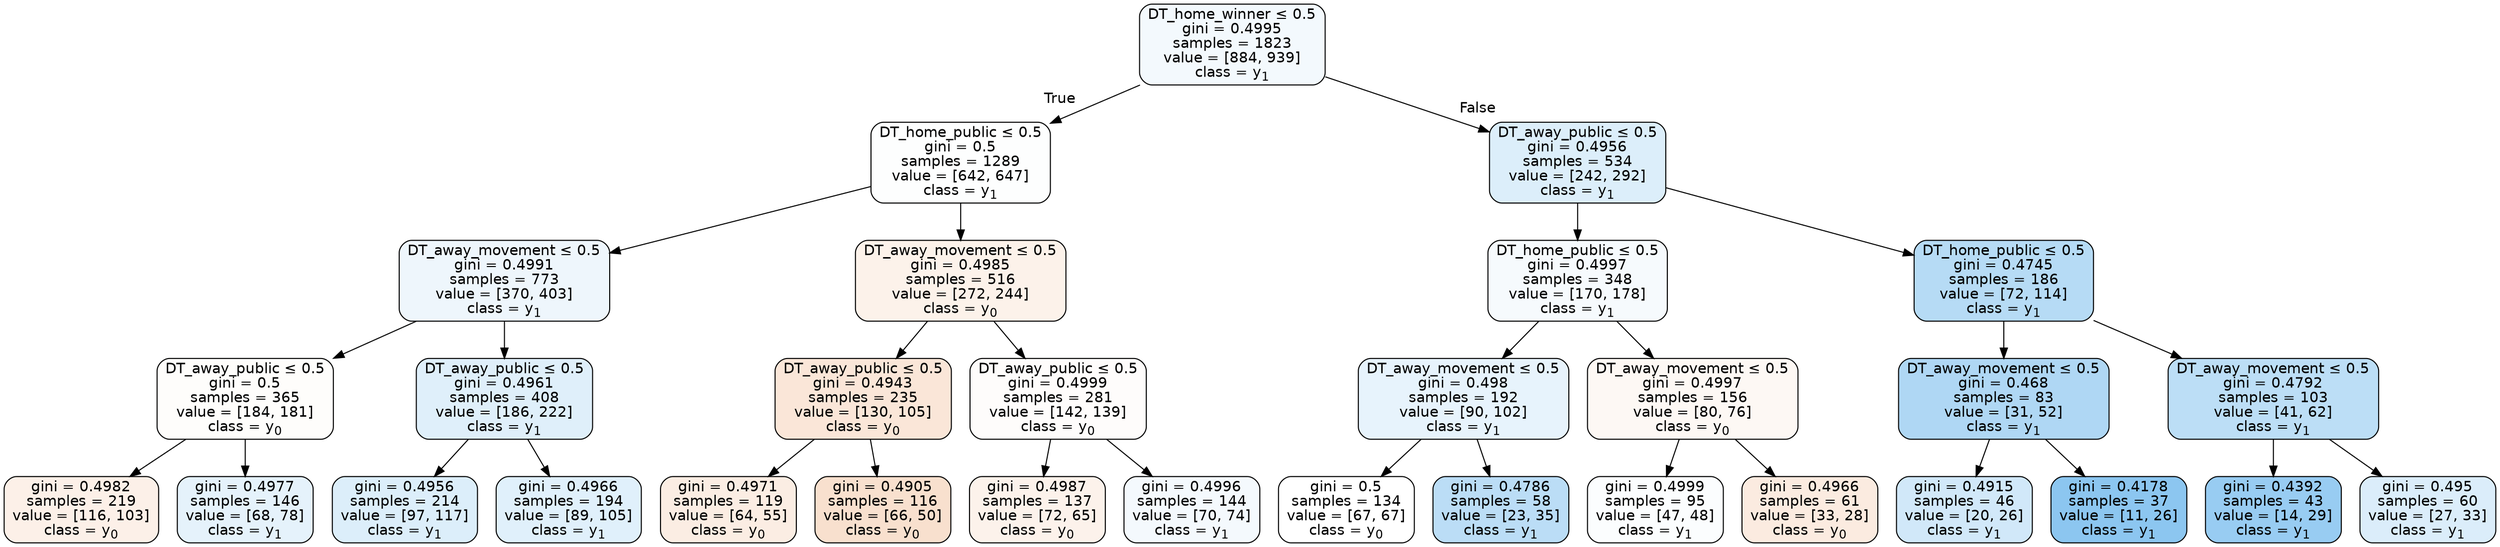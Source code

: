 digraph Tree {
node [shape=box, style="filled, rounded", color="black", fontname=helvetica] ;
edge [fontname=helvetica] ;
0 [label=<DT_home_winner &le; 0.5<br/>gini = 0.4995<br/>samples = 1823<br/>value = [884, 939]<br/>class = y<SUB>1</SUB>>, fillcolor="#399de50f"] ;
1 [label=<DT_home_public &le; 0.5<br/>gini = 0.5<br/>samples = 1289<br/>value = [642, 647]<br/>class = y<SUB>1</SUB>>, fillcolor="#399de502"] ;
0 -> 1 [labeldistance=2.5, labelangle=45, headlabel="True"] ;
2 [label=<DT_away_movement &le; 0.5<br/>gini = 0.4991<br/>samples = 773<br/>value = [370, 403]<br/>class = y<SUB>1</SUB>>, fillcolor="#399de515"] ;
1 -> 2 ;
3 [label=<DT_away_public &le; 0.5<br/>gini = 0.5<br/>samples = 365<br/>value = [184, 181]<br/>class = y<SUB>0</SUB>>, fillcolor="#e5813904"] ;
2 -> 3 ;
4 [label=<gini = 0.4982<br/>samples = 219<br/>value = [116, 103]<br/>class = y<SUB>0</SUB>>, fillcolor="#e581391d"] ;
3 -> 4 ;
5 [label=<gini = 0.4977<br/>samples = 146<br/>value = [68, 78]<br/>class = y<SUB>1</SUB>>, fillcolor="#399de521"] ;
3 -> 5 ;
6 [label=<DT_away_public &le; 0.5<br/>gini = 0.4961<br/>samples = 408<br/>value = [186, 222]<br/>class = y<SUB>1</SUB>>, fillcolor="#399de529"] ;
2 -> 6 ;
7 [label=<gini = 0.4956<br/>samples = 214<br/>value = [97, 117]<br/>class = y<SUB>1</SUB>>, fillcolor="#399de52c"] ;
6 -> 7 ;
8 [label=<gini = 0.4966<br/>samples = 194<br/>value = [89, 105]<br/>class = y<SUB>1</SUB>>, fillcolor="#399de527"] ;
6 -> 8 ;
9 [label=<DT_away_movement &le; 0.5<br/>gini = 0.4985<br/>samples = 516<br/>value = [272, 244]<br/>class = y<SUB>0</SUB>>, fillcolor="#e581391a"] ;
1 -> 9 ;
10 [label=<DT_away_public &le; 0.5<br/>gini = 0.4943<br/>samples = 235<br/>value = [130, 105]<br/>class = y<SUB>0</SUB>>, fillcolor="#e5813931"] ;
9 -> 10 ;
11 [label=<gini = 0.4971<br/>samples = 119<br/>value = [64, 55]<br/>class = y<SUB>0</SUB>>, fillcolor="#e5813924"] ;
10 -> 11 ;
12 [label=<gini = 0.4905<br/>samples = 116<br/>value = [66, 50]<br/>class = y<SUB>0</SUB>>, fillcolor="#e581393e"] ;
10 -> 12 ;
13 [label=<DT_away_public &le; 0.5<br/>gini = 0.4999<br/>samples = 281<br/>value = [142, 139]<br/>class = y<SUB>0</SUB>>, fillcolor="#e5813905"] ;
9 -> 13 ;
14 [label=<gini = 0.4987<br/>samples = 137<br/>value = [72, 65]<br/>class = y<SUB>0</SUB>>, fillcolor="#e5813919"] ;
13 -> 14 ;
15 [label=<gini = 0.4996<br/>samples = 144<br/>value = [70, 74]<br/>class = y<SUB>1</SUB>>, fillcolor="#399de50e"] ;
13 -> 15 ;
16 [label=<DT_away_public &le; 0.5<br/>gini = 0.4956<br/>samples = 534<br/>value = [242, 292]<br/>class = y<SUB>1</SUB>>, fillcolor="#399de52c"] ;
0 -> 16 [labeldistance=2.5, labelangle=-45, headlabel="False"] ;
17 [label=<DT_home_public &le; 0.5<br/>gini = 0.4997<br/>samples = 348<br/>value = [170, 178]<br/>class = y<SUB>1</SUB>>, fillcolor="#399de50b"] ;
16 -> 17 ;
18 [label=<DT_away_movement &le; 0.5<br/>gini = 0.498<br/>samples = 192<br/>value = [90, 102]<br/>class = y<SUB>1</SUB>>, fillcolor="#399de51e"] ;
17 -> 18 ;
19 [label=<gini = 0.5<br/>samples = 134<br/>value = [67, 67]<br/>class = y<SUB>0</SUB>>, fillcolor="#e5813900"] ;
18 -> 19 ;
20 [label=<gini = 0.4786<br/>samples = 58<br/>value = [23, 35]<br/>class = y<SUB>1</SUB>>, fillcolor="#399de557"] ;
18 -> 20 ;
21 [label=<DT_away_movement &le; 0.5<br/>gini = 0.4997<br/>samples = 156<br/>value = [80, 76]<br/>class = y<SUB>0</SUB>>, fillcolor="#e581390d"] ;
17 -> 21 ;
22 [label=<gini = 0.4999<br/>samples = 95<br/>value = [47, 48]<br/>class = y<SUB>1</SUB>>, fillcolor="#399de505"] ;
21 -> 22 ;
23 [label=<gini = 0.4966<br/>samples = 61<br/>value = [33, 28]<br/>class = y<SUB>0</SUB>>, fillcolor="#e5813927"] ;
21 -> 23 ;
24 [label=<DT_home_public &le; 0.5<br/>gini = 0.4745<br/>samples = 186<br/>value = [72, 114]<br/>class = y<SUB>1</SUB>>, fillcolor="#399de55e"] ;
16 -> 24 ;
25 [label=<DT_away_movement &le; 0.5<br/>gini = 0.468<br/>samples = 83<br/>value = [31, 52]<br/>class = y<SUB>1</SUB>>, fillcolor="#399de567"] ;
24 -> 25 ;
26 [label=<gini = 0.4915<br/>samples = 46<br/>value = [20, 26]<br/>class = y<SUB>1</SUB>>, fillcolor="#399de53b"] ;
25 -> 26 ;
27 [label=<gini = 0.4178<br/>samples = 37<br/>value = [11, 26]<br/>class = y<SUB>1</SUB>>, fillcolor="#399de593"] ;
25 -> 27 ;
28 [label=<DT_away_movement &le; 0.5<br/>gini = 0.4792<br/>samples = 103<br/>value = [41, 62]<br/>class = y<SUB>1</SUB>>, fillcolor="#399de556"] ;
24 -> 28 ;
29 [label=<gini = 0.4392<br/>samples = 43<br/>value = [14, 29]<br/>class = y<SUB>1</SUB>>, fillcolor="#399de584"] ;
28 -> 29 ;
30 [label=<gini = 0.495<br/>samples = 60<br/>value = [27, 33]<br/>class = y<SUB>1</SUB>>, fillcolor="#399de52e"] ;
28 -> 30 ;
}